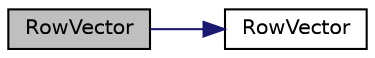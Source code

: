 digraph "RowVector"
{
  bgcolor="transparent";
  edge [fontname="Helvetica",fontsize="10",labelfontname="Helvetica",labelfontsize="10"];
  node [fontname="Helvetica",fontsize="10",shape=record];
  rankdir="LR";
  Node1 [label="RowVector",height=0.2,width=0.4,color="black", fillcolor="grey75", style="filled", fontcolor="black"];
  Node1 -> Node2 [color="midnightblue",fontsize="10",style="solid",fontname="Helvetica"];
  Node2 [label="RowVector",height=0.2,width=0.4,color="black",URL="$a02288.html#aee1ebbed18d73a0d301db40d7dee7604",tooltip="Construct null. "];
}
